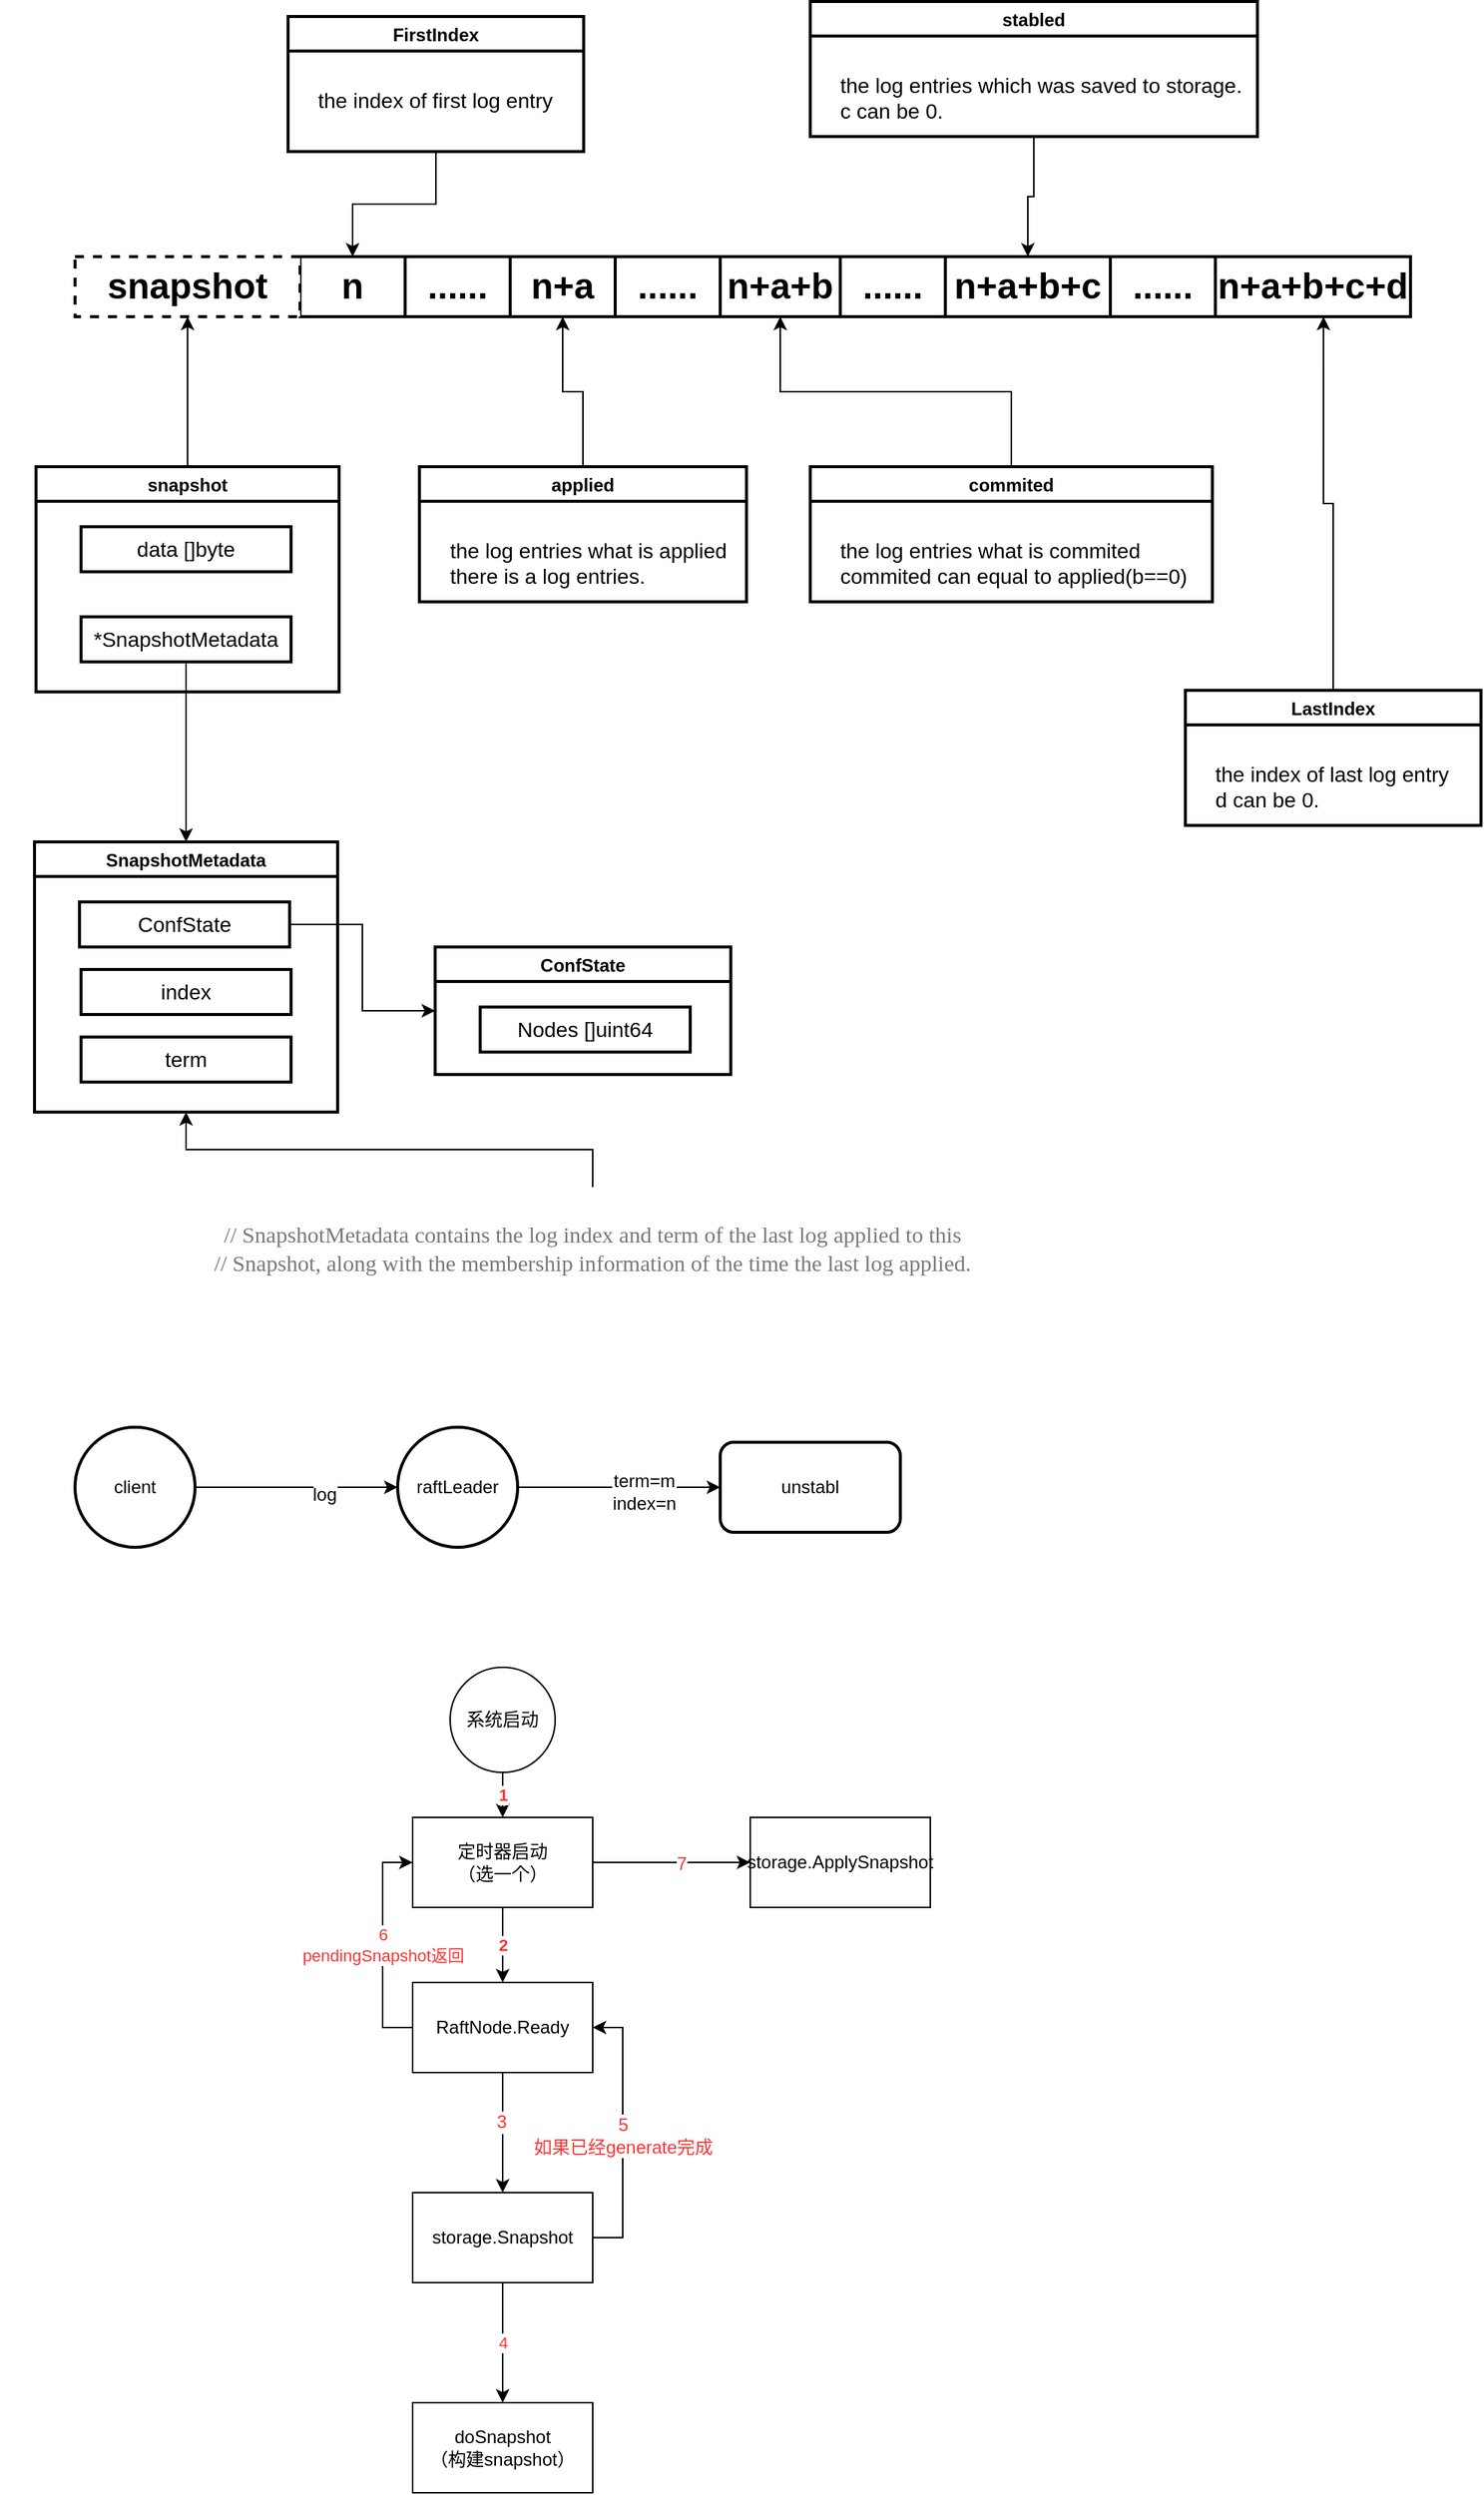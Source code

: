 <mxfile version="12.2.4" pages="1"><diagram id="K-8BENL08yWHWNL43yBU" name="Page-1"><mxGraphModel dx="884" dy="655" grid="1" gridSize="10" guides="1" tooltips="1" connect="1" arrows="1" fold="1" page="1" pageScale="1" pageWidth="827" pageHeight="1169" math="0" shadow="0"><root><mxCell id="0"/><mxCell id="1" parent="0"/><mxCell id="2" value="&lt;font style=&quot;font-size: 24px&quot;&gt;&lt;b&gt;n&lt;/b&gt;&lt;/font&gt;" style="rounded=0;whiteSpace=wrap;html=1;strokeWidth=2;" parent="1" vertex="1"><mxGeometry x="200" y="250" width="70" height="40" as="geometry"/></mxCell><mxCell id="3" value="&lt;font style=&quot;font-size: 24px&quot;&gt;&lt;b&gt;......&lt;/b&gt;&lt;/font&gt;" style="rounded=0;whiteSpace=wrap;html=1;strokeWidth=2;" parent="1" vertex="1"><mxGeometry x="270" y="250" width="70" height="40" as="geometry"/></mxCell><mxCell id="4" value="&lt;font style=&quot;font-size: 24px&quot;&gt;&lt;b&gt;n+a&lt;/b&gt;&lt;/font&gt;" style="rounded=0;whiteSpace=wrap;html=1;strokeWidth=2;" parent="1" vertex="1"><mxGeometry x="340" y="250" width="70" height="40" as="geometry"/></mxCell><mxCell id="5" value="&lt;font style=&quot;font-size: 24px&quot;&gt;&lt;b&gt;n+a+b&lt;/b&gt;&lt;/font&gt;" style="rounded=0;whiteSpace=wrap;html=1;strokeWidth=2;" parent="1" vertex="1"><mxGeometry x="480" y="250" width="80" height="40" as="geometry"/></mxCell><mxCell id="6" value="&lt;font style=&quot;font-size: 24px&quot;&gt;&lt;b&gt;......&lt;/b&gt;&lt;/font&gt;" style="rounded=0;whiteSpace=wrap;html=1;strokeWidth=2;" parent="1" vertex="1"><mxGeometry x="410" y="250" width="70" height="40" as="geometry"/></mxCell><mxCell id="7" value="&lt;font style=&quot;font-size: 24px&quot;&gt;&lt;b&gt;......&lt;/b&gt;&lt;/font&gt;" style="rounded=0;whiteSpace=wrap;html=1;strokeWidth=2;" parent="1" vertex="1"><mxGeometry x="560" y="250" width="70" height="40" as="geometry"/></mxCell><mxCell id="8" value="&lt;font style=&quot;font-size: 24px&quot;&gt;&lt;b&gt;n+a+b+c&lt;/b&gt;&lt;/font&gt;" style="rounded=0;whiteSpace=wrap;html=1;strokeWidth=2;" parent="1" vertex="1"><mxGeometry x="630" y="250" width="110" height="40" as="geometry"/></mxCell><mxCell id="9" value="&lt;font style=&quot;font-size: 24px&quot;&gt;&lt;b&gt;......&lt;/b&gt;&lt;/font&gt;" style="rounded=0;whiteSpace=wrap;html=1;strokeWidth=2;" parent="1" vertex="1"><mxGeometry x="740" y="250" width="70" height="40" as="geometry"/></mxCell><mxCell id="10" value="&lt;font style=&quot;font-size: 24px&quot;&gt;&lt;b&gt;n+a+b+c+d&lt;/b&gt;&lt;/font&gt;" style="rounded=0;whiteSpace=wrap;html=1;strokeWidth=2;" parent="1" vertex="1"><mxGeometry x="810" y="250" width="130" height="40" as="geometry"/></mxCell><mxCell id="11" value="&lt;font style=&quot;font-size: 24px&quot;&gt;&lt;b&gt;snapshot&lt;/b&gt;&lt;/font&gt;" style="rounded=0;whiteSpace=wrap;html=1;dashed=1;strokeWidth=2;" parent="1" vertex="1"><mxGeometry x="50" y="250" width="150" height="40" as="geometry"/></mxCell><mxCell id="14" value="snapshot" style="swimlane;strokeWidth=2;" parent="1" vertex="1"><mxGeometry x="24" y="390" width="202" height="150" as="geometry"/></mxCell><mxCell id="13" value="&lt;font style=&quot;font-size: 14px&quot;&gt;data []byte&lt;/font&gt;" style="rounded=0;whiteSpace=wrap;html=1;strokeWidth=2;" parent="14" vertex="1"><mxGeometry x="30" y="40" width="140" height="30" as="geometry"/></mxCell><mxCell id="16" value="&lt;font style=&quot;font-size: 14px&quot;&gt;*SnapshotMetadata&lt;/font&gt;" style="rounded=0;whiteSpace=wrap;html=1;strokeWidth=2;" parent="14" vertex="1"><mxGeometry x="30" y="100" width="140" height="30" as="geometry"/></mxCell><mxCell id="17" value="" style="endArrow=classic;html=1;exitX=0.5;exitY=0;exitDx=0;exitDy=0;entryX=0.5;entryY=1;entryDx=0;entryDy=0;" parent="1" source="14" target="11" edge="1"><mxGeometry width="50" height="50" relative="1" as="geometry"><mxPoint x="40" y="610" as="sourcePoint"/><mxPoint x="90" y="560" as="targetPoint"/></mxGeometry></mxCell><mxCell id="22" value="SnapshotMetadata" style="swimlane;strokeWidth=2;" parent="1" vertex="1"><mxGeometry x="23" y="640" width="202" height="180" as="geometry"/></mxCell><mxCell id="23" value="&lt;font style=&quot;font-size: 14px&quot;&gt;ConfState&lt;/font&gt;" style="rounded=0;whiteSpace=wrap;html=1;strokeWidth=2;" parent="22" vertex="1"><mxGeometry x="30" y="40" width="140" height="30" as="geometry"/></mxCell><mxCell id="24" value="&lt;font style=&quot;font-size: 14px&quot;&gt;index&lt;/font&gt;" style="rounded=0;whiteSpace=wrap;html=1;strokeWidth=2;" parent="22" vertex="1"><mxGeometry x="31" y="85" width="140" height="30" as="geometry"/></mxCell><mxCell id="26" value="&lt;font style=&quot;font-size: 14px&quot;&gt;term&lt;/font&gt;" style="rounded=0;whiteSpace=wrap;html=1;strokeWidth=2;" parent="22" vertex="1"><mxGeometry x="31" y="130" width="140" height="30" as="geometry"/></mxCell><mxCell id="30" value="ConfState" style="swimlane;strokeWidth=2;" parent="1" vertex="1"><mxGeometry x="290" y="710" width="197" height="85" as="geometry"/></mxCell><mxCell id="31" value="&lt;span style=&quot;font-size: 14px&quot;&gt;Nodes []uint64&lt;/span&gt;" style="rounded=0;whiteSpace=wrap;html=1;strokeWidth=2;" parent="30" vertex="1"><mxGeometry x="30" y="40" width="140" height="30" as="geometry"/></mxCell><mxCell id="38" style="edgeStyle=orthogonalEdgeStyle;rounded=0;orthogonalLoop=1;jettySize=auto;html=1;exitX=1;exitY=0.5;exitDx=0;exitDy=0;entryX=0;entryY=0.5;entryDx=0;entryDy=0;" parent="1" source="23" target="30" edge="1"><mxGeometry relative="1" as="geometry"/></mxCell><mxCell id="39" style="edgeStyle=orthogonalEdgeStyle;rounded=0;orthogonalLoop=1;jettySize=auto;html=1;exitX=0.5;exitY=1;exitDx=0;exitDy=0;entryX=0.5;entryY=0;entryDx=0;entryDy=0;" parent="1" source="16" target="22" edge="1"><mxGeometry relative="1" as="geometry"/></mxCell><mxCell id="41" style="edgeStyle=orthogonalEdgeStyle;rounded=0;orthogonalLoop=1;jettySize=auto;html=1;entryX=0.5;entryY=1;entryDx=0;entryDy=0;" parent="1" source="40" target="22" edge="1"><mxGeometry relative="1" as="geometry"/></mxCell><UserObject label="&lt;pre style=&quot;background-color: rgb(43 , 43 , 43)&quot;&gt;&lt;/pre&gt;&lt;font color=&quot;#787878&quot; face=&quot;jetbrains mono&quot;&gt;&lt;span style=&quot;font-size: 15.067px ; white-space: pre&quot;&gt;// SnapshotMetadata contains the log index and term of the last log applied to this&lt;br&gt;// Snapshot, along with the membership information of the time the last log applied.&lt;/span&gt;&lt;/font&gt;" placeholders="1" name="Variable" id="40"><mxCell style="text;html=1;strokeColor=none;fillColor=none;align=center;verticalAlign=middle;whiteSpace=wrap;overflow=hidden;" parent="1" vertex="1"><mxGeometry y="870" width="790" height="70" as="geometry"/></mxCell></UserObject><mxCell id="44" style="edgeStyle=orthogonalEdgeStyle;rounded=0;orthogonalLoop=1;jettySize=auto;html=1;entryX=0.5;entryY=0;entryDx=0;entryDy=0;" parent="1" source="42" target="2" edge="1"><mxGeometry relative="1" as="geometry"/></mxCell><mxCell id="42" value="FirstIndex" style="swimlane;strokeWidth=2;" parent="1" vertex="1"><mxGeometry x="192" y="90" width="197" height="90" as="geometry"/></mxCell><mxCell id="45" value="&lt;font style=&quot;font-size: 14px&quot;&gt;the index of first log entry&lt;br&gt;&lt;/font&gt;" style="text;html=1;resizable=0;points=[];autosize=1;align=left;verticalAlign=top;spacingTop=-4;" parent="42" vertex="1"><mxGeometry x="18" y="45" width="170" height="20" as="geometry"/></mxCell><mxCell id="48" style="edgeStyle=orthogonalEdgeStyle;rounded=0;orthogonalLoop=1;jettySize=auto;html=1;entryX=0.5;entryY=1;entryDx=0;entryDy=0;" parent="1" source="46" target="4" edge="1"><mxGeometry relative="1" as="geometry"/></mxCell><mxCell id="46" value="applied" style="swimlane;strokeWidth=2;" parent="1" vertex="1"><mxGeometry x="279.5" y="390" width="218" height="90" as="geometry"/></mxCell><mxCell id="47" value="&lt;font style=&quot;font-size: 14px&quot;&gt;the log entries what is applied&lt;br&gt;there is a log entries.&lt;br&gt;&lt;/font&gt;" style="text;html=1;resizable=0;points=[];autosize=1;align=left;verticalAlign=top;spacingTop=-4;" parent="46" vertex="1"><mxGeometry x="18" y="45" width="200" height="30" as="geometry"/></mxCell><mxCell id="51" style="edgeStyle=orthogonalEdgeStyle;rounded=0;orthogonalLoop=1;jettySize=auto;html=1;entryX=0.5;entryY=1;entryDx=0;entryDy=0;" parent="1" source="49" target="5" edge="1"><mxGeometry relative="1" as="geometry"/></mxCell><mxCell id="49" value="commited" style="swimlane;strokeWidth=2;" parent="1" vertex="1"><mxGeometry x="540" y="390" width="268" height="90" as="geometry"/></mxCell><mxCell id="50" value="&lt;font style=&quot;font-size: 14px&quot;&gt;the log entries what is commited&lt;br&gt;commited can equal to applied(b==0)&lt;br&gt;&lt;/font&gt;" style="text;html=1;resizable=0;points=[];autosize=1;align=left;verticalAlign=top;spacingTop=-4;" parent="49" vertex="1"><mxGeometry x="18" y="45" width="250" height="30" as="geometry"/></mxCell><mxCell id="54" style="edgeStyle=orthogonalEdgeStyle;rounded=0;orthogonalLoop=1;jettySize=auto;html=1;entryX=0.5;entryY=0;entryDx=0;entryDy=0;" parent="1" source="52" target="8" edge="1"><mxGeometry relative="1" as="geometry"/></mxCell><mxCell id="52" value="stabled" style="swimlane;strokeWidth=2;" parent="1" vertex="1"><mxGeometry x="540" y="80" width="298" height="90" as="geometry"/></mxCell><mxCell id="53" value="&lt;font style=&quot;font-size: 14px&quot;&gt;the log entries which was saved to storage.&lt;br&gt;c can be 0.&lt;br&gt;&lt;/font&gt;" style="text;html=1;resizable=0;points=[];autosize=1;align=left;verticalAlign=top;spacingTop=-4;" parent="52" vertex="1"><mxGeometry x="18" y="45" width="280" height="30" as="geometry"/></mxCell><mxCell id="57" style="edgeStyle=orthogonalEdgeStyle;rounded=0;orthogonalLoop=1;jettySize=auto;html=1;entryX=0.554;entryY=1;entryDx=0;entryDy=0;entryPerimeter=0;" parent="1" source="55" target="10" edge="1"><mxGeometry relative="1" as="geometry"/></mxCell><mxCell id="55" value="LastIndex" style="swimlane;strokeWidth=2;" parent="1" vertex="1"><mxGeometry x="790" y="539" width="197" height="90" as="geometry"/></mxCell><mxCell id="56" value="&lt;font style=&quot;font-size: 14px&quot;&gt;the index of last log entry&lt;br&gt;d can be 0.&lt;br&gt;&lt;/font&gt;" style="text;html=1;resizable=0;points=[];autosize=1;align=left;verticalAlign=top;spacingTop=-4;" parent="55" vertex="1"><mxGeometry x="18" y="45" width="170" height="30" as="geometry"/></mxCell><mxCell id="61" style="edgeStyle=orthogonalEdgeStyle;rounded=0;orthogonalLoop=1;jettySize=auto;html=1;exitX=1;exitY=0.5;exitDx=0;exitDy=0;entryX=0;entryY=0.5;entryDx=0;entryDy=0;" parent="1" source="58" target="60" edge="1"><mxGeometry relative="1" as="geometry"/></mxCell><mxCell id="63" value="log" style="text;html=1;resizable=0;points=[];align=center;verticalAlign=middle;labelBackgroundColor=#ffffff;" parent="61" vertex="1" connectable="0"><mxGeometry x="0.274" y="-5" relative="1" as="geometry"><mxPoint as="offset"/></mxGeometry></mxCell><mxCell id="58" value="client" style="ellipse;whiteSpace=wrap;html=1;aspect=fixed;strokeWidth=2;" parent="1" vertex="1"><mxGeometry x="50" y="1030" width="80" height="80" as="geometry"/></mxCell><mxCell id="64" style="edgeStyle=orthogonalEdgeStyle;rounded=0;orthogonalLoop=1;jettySize=auto;html=1;exitX=1;exitY=0.5;exitDx=0;exitDy=0;entryX=0;entryY=0.5;entryDx=0;entryDy=0;" parent="1" source="60" target="62" edge="1"><mxGeometry relative="1" as="geometry"/></mxCell><mxCell id="65" value="term=m&lt;br&gt;index=n" style="text;html=1;resizable=0;points=[];align=center;verticalAlign=middle;labelBackgroundColor=#ffffff;" parent="64" vertex="1" connectable="0"><mxGeometry x="0.24" y="-3" relative="1" as="geometry"><mxPoint as="offset"/></mxGeometry></mxCell><mxCell id="60" value="raftLeader" style="ellipse;whiteSpace=wrap;html=1;aspect=fixed;strokeWidth=2;" parent="1" vertex="1"><mxGeometry x="265" y="1030" width="80" height="80" as="geometry"/></mxCell><mxCell id="62" value="unstabl" style="rounded=1;whiteSpace=wrap;html=1;strokeWidth=2;" parent="1" vertex="1"><mxGeometry x="480" y="1040" width="120" height="60" as="geometry"/></mxCell><mxCell id="69" value="1" style="edgeStyle=orthogonalEdgeStyle;rounded=0;orthogonalLoop=1;jettySize=auto;html=1;exitX=0.5;exitY=1;exitDx=0;exitDy=0;fontColor=#FF3333;fontStyle=1" parent="1" source="66" target="70" edge="1"><mxGeometry relative="1" as="geometry"><mxPoint x="335" y="1320" as="targetPoint"/></mxGeometry></mxCell><mxCell id="66" value="系统启动" style="ellipse;whiteSpace=wrap;html=1;aspect=fixed;" parent="1" vertex="1"><mxGeometry x="300" y="1190" width="70" height="70" as="geometry"/></mxCell><mxCell id="72" value="2" style="edgeStyle=orthogonalEdgeStyle;rounded=0;orthogonalLoop=1;jettySize=auto;html=1;fontStyle=1;fontColor=#FF3333;" parent="1" source="70" target="73" edge="1"><mxGeometry relative="1" as="geometry"><mxPoint x="335" y="1400" as="targetPoint"/></mxGeometry></mxCell><mxCell id="82" style="edgeStyle=orthogonalEdgeStyle;rounded=0;orthogonalLoop=1;jettySize=auto;html=1;fontColor=#FF3333;" parent="1" source="70" target="83" edge="1"><mxGeometry relative="1" as="geometry"><mxPoint x="510" y="1320" as="targetPoint"/></mxGeometry></mxCell><mxCell id="84" value="7" style="text;html=1;resizable=0;points=[];align=center;verticalAlign=middle;labelBackgroundColor=#ffffff;fontColor=#FF3333;" parent="82" vertex="1" connectable="0"><mxGeometry x="0.124" y="-1" relative="1" as="geometry"><mxPoint as="offset"/></mxGeometry></mxCell><mxCell id="70" value="定时器启动&lt;br&gt;（选一个）" style="rounded=0;whiteSpace=wrap;html=1;" parent="1" vertex="1"><mxGeometry x="275" y="1290" width="120" height="60" as="geometry"/></mxCell><mxCell id="75" value="" style="edgeStyle=orthogonalEdgeStyle;rounded=0;orthogonalLoop=1;jettySize=auto;html=1;" parent="1" source="73" target="74" edge="1"><mxGeometry relative="1" as="geometry"/></mxCell><mxCell id="76" value="3" style="text;html=1;resizable=0;points=[];align=center;verticalAlign=middle;labelBackgroundColor=#ffffff;fontColor=#FF3333;" parent="75" vertex="1" connectable="0"><mxGeometry x="-0.175" y="-1" relative="1" as="geometry"><mxPoint as="offset"/></mxGeometry></mxCell><mxCell id="81" value="6&lt;br&gt;pendingSnapshot返回" style="edgeStyle=orthogonalEdgeStyle;rounded=0;orthogonalLoop=1;jettySize=auto;html=1;entryX=0;entryY=0.5;entryDx=0;entryDy=0;fontColor=#FF3333;" parent="1" source="73" target="70" edge="1"><mxGeometry relative="1" as="geometry"><Array as="points"><mxPoint x="255" y="1430"/><mxPoint x="255" y="1320"/></Array></mxGeometry></mxCell><mxCell id="73" value="RaftNode.Ready" style="rounded=0;whiteSpace=wrap;html=1;" parent="1" vertex="1"><mxGeometry x="275" y="1400" width="120" height="60" as="geometry"/></mxCell><mxCell id="78" value="4" style="edgeStyle=orthogonalEdgeStyle;rounded=0;orthogonalLoop=1;jettySize=auto;html=1;fontColor=#FF3333;" parent="1" source="74" target="77" edge="1"><mxGeometry relative="1" as="geometry"/></mxCell><mxCell id="79" style="edgeStyle=orthogonalEdgeStyle;rounded=0;orthogonalLoop=1;jettySize=auto;html=1;entryX=1;entryY=0.5;entryDx=0;entryDy=0;fontColor=#FF3333;" parent="1" source="74" target="73" edge="1"><mxGeometry relative="1" as="geometry"><Array as="points"><mxPoint x="415" y="1570"/><mxPoint x="415" y="1430"/></Array></mxGeometry></mxCell><mxCell id="80" value="5&lt;br&gt;如果已经generate完成" style="text;html=1;resizable=0;points=[];align=center;verticalAlign=middle;labelBackgroundColor=#ffffff;fontColor=#FF3333;" parent="79" vertex="1" connectable="0"><mxGeometry x="-0.022" relative="1" as="geometry"><mxPoint as="offset"/></mxGeometry></mxCell><mxCell id="74" value="storage.Snapshot" style="rounded=0;whiteSpace=wrap;html=1;" parent="1" vertex="1"><mxGeometry x="275" y="1540" width="120" height="60" as="geometry"/></mxCell><mxCell id="77" value="doSnapshot&lt;br&gt;（构建snapshot）" style="rounded=0;whiteSpace=wrap;html=1;" parent="1" vertex="1"><mxGeometry x="275" y="1680" width="120" height="60" as="geometry"/></mxCell><mxCell id="83" value="storage.ApplySnapshot" style="rounded=0;whiteSpace=wrap;html=1;" parent="1" vertex="1"><mxGeometry x="500" y="1290" width="120" height="60" as="geometry"/></mxCell></root></mxGraphModel></diagram></mxfile>